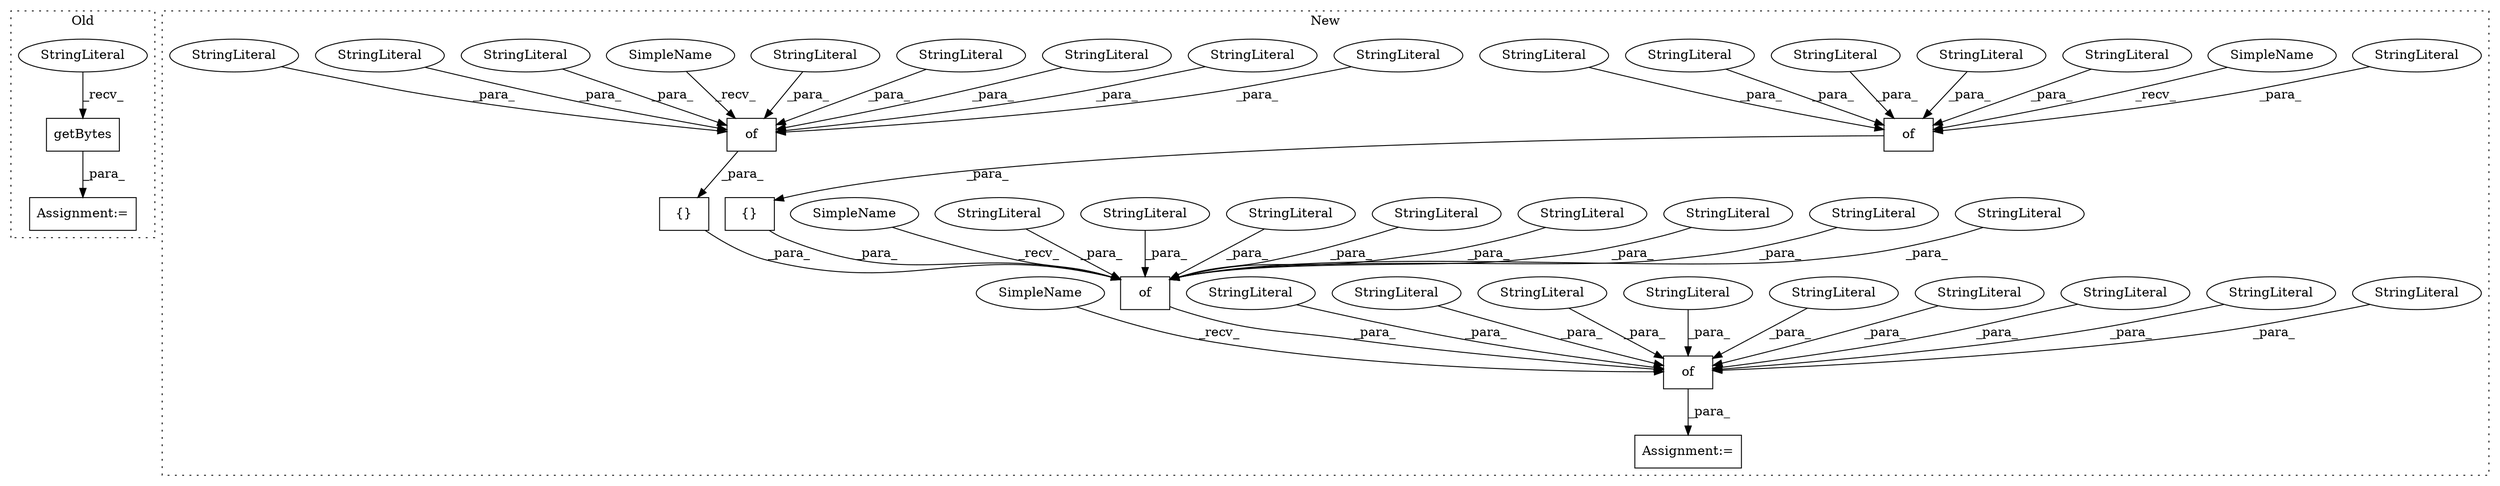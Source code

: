 digraph G {
subgraph cluster0 {
1 [label="getBytes" a="32" s="10905" l="10" shape="box"];
3 [label="StringLiteral" a="45" s="10273" l="631" shape="ellipse"];
7 [label="Assignment:=" a="7" s="10272" l="1" shape="box"];
label = "Old";
style="dotted";
}
subgraph cluster1 {
2 [label="of" a="32" s="8609,8961" l="3,1" shape="box"];
4 [label="StringLiteral" a="45" s="8612" l="4" shape="ellipse"];
5 [label="StringLiteral" a="45" s="8675" l="7" shape="ellipse"];
6 [label="StringLiteral" a="45" s="8651" l="8" shape="ellipse"];
8 [label="StringLiteral" a="45" s="8670" l="4" shape="ellipse"];
9 [label="StringLiteral" a="45" s="8617" l="26" shape="ellipse"];
10 [label="StringLiteral" a="45" s="8855" l="9" shape="ellipse"];
11 [label="of" a="32" s="8894,8959" l="3,1" shape="box"];
12 [label="StringLiteral" a="45" s="8922" l="6" shape="ellipse"];
13 [label="StringLiteral" a="45" s="8897" l="4" shape="ellipse"];
14 [label="StringLiteral" a="45" s="8660" l="9" shape="ellipse"];
15 [label="StringLiteral" a="45" s="8644" l="6" shape="ellipse"];
16 [label="StringLiteral" a="45" s="8902" l="19" shape="ellipse"];
17 [label="StringLiteral" a="45" s="8942" l="6" shape="ellipse"];
18 [label="Assignment:=" a="7" s="8567" l="1" shape="box"];
19 [label="StringLiteral" a="45" s="8949" l="10" shape="ellipse"];
20 [label="StringLiteral" a="45" s="8929" l="12" shape="ellipse"];
21 [label="{}" a="4" s="8889,8960" l="1,1" shape="box"];
22 [label="of" a="32" s="8727,8852" l="3,1" shape="box"];
23 [label="{}" a="4" s="8722,8853" l="1,1" shape="box"];
24 [label="StringLiteral" a="45" s="8775" l="12" shape="ellipse"];
25 [label="StringLiteral" a="45" s="8735" l="12" shape="ellipse"];
26 [label="StringLiteral" a="45" s="8810" l="5" shape="ellipse"];
27 [label="StringLiteral" a="45" s="8730" l="4" shape="ellipse"];
28 [label="StringLiteral" a="45" s="8816" l="25" shape="ellipse"];
29 [label="StringLiteral" a="45" s="8768" l="6" shape="ellipse"];
30 [label="StringLiteral" a="45" s="8748" l="6" shape="ellipse"];
31 [label="StringLiteral" a="45" s="8755" l="12" shape="ellipse"];
32 [label="of" a="32" s="8572,9029" l="3,1" shape="box"];
33 [label="StringLiteral" a="45" s="8989" l="11" shape="ellipse"];
34 [label="StringLiteral" a="45" s="9001" l="11" shape="ellipse"];
35 [label="StringLiteral" a="45" s="8575" l="9" shape="ellipse"];
36 [label="StringLiteral" a="45" s="8585" l="12" shape="ellipse"];
37 [label="StringLiteral" a="45" s="8963" l="6" shape="ellipse"];
38 [label="StringLiteral" a="45" s="8976" l="12" shape="ellipse"];
39 [label="StringLiteral" a="45" s="8598" l="6" shape="ellipse"];
40 [label="StringLiteral" a="45" s="9013" l="16" shape="ellipse"];
41 [label="StringLiteral" a="45" s="8970" l="5" shape="ellipse"];
42 [label="SimpleName" a="42" s="8605" l="3" shape="ellipse"];
43 [label="SimpleName" a="42" s="8890" l="3" shape="ellipse"];
44 [label="SimpleName" a="42" s="8723" l="3" shape="ellipse"];
45 [label="SimpleName" a="42" s="8568" l="3" shape="ellipse"];
label = "New";
style="dotted";
}
1 -> 7 [label="_para_"];
2 -> 32 [label="_para_"];
3 -> 1 [label="_recv_"];
4 -> 2 [label="_para_"];
5 -> 2 [label="_para_"];
6 -> 2 [label="_para_"];
8 -> 2 [label="_para_"];
9 -> 2 [label="_para_"];
10 -> 2 [label="_para_"];
11 -> 21 [label="_para_"];
12 -> 11 [label="_para_"];
13 -> 11 [label="_para_"];
14 -> 2 [label="_para_"];
15 -> 2 [label="_para_"];
16 -> 11 [label="_para_"];
17 -> 11 [label="_para_"];
19 -> 11 [label="_para_"];
20 -> 11 [label="_para_"];
21 -> 2 [label="_para_"];
22 -> 23 [label="_para_"];
23 -> 2 [label="_para_"];
24 -> 22 [label="_para_"];
25 -> 22 [label="_para_"];
26 -> 22 [label="_para_"];
27 -> 22 [label="_para_"];
28 -> 22 [label="_para_"];
29 -> 22 [label="_para_"];
30 -> 22 [label="_para_"];
31 -> 22 [label="_para_"];
32 -> 18 [label="_para_"];
33 -> 32 [label="_para_"];
34 -> 32 [label="_para_"];
35 -> 32 [label="_para_"];
36 -> 32 [label="_para_"];
37 -> 32 [label="_para_"];
38 -> 32 [label="_para_"];
39 -> 32 [label="_para_"];
40 -> 32 [label="_para_"];
41 -> 32 [label="_para_"];
42 -> 2 [label="_recv_"];
43 -> 11 [label="_recv_"];
44 -> 22 [label="_recv_"];
45 -> 32 [label="_recv_"];
}